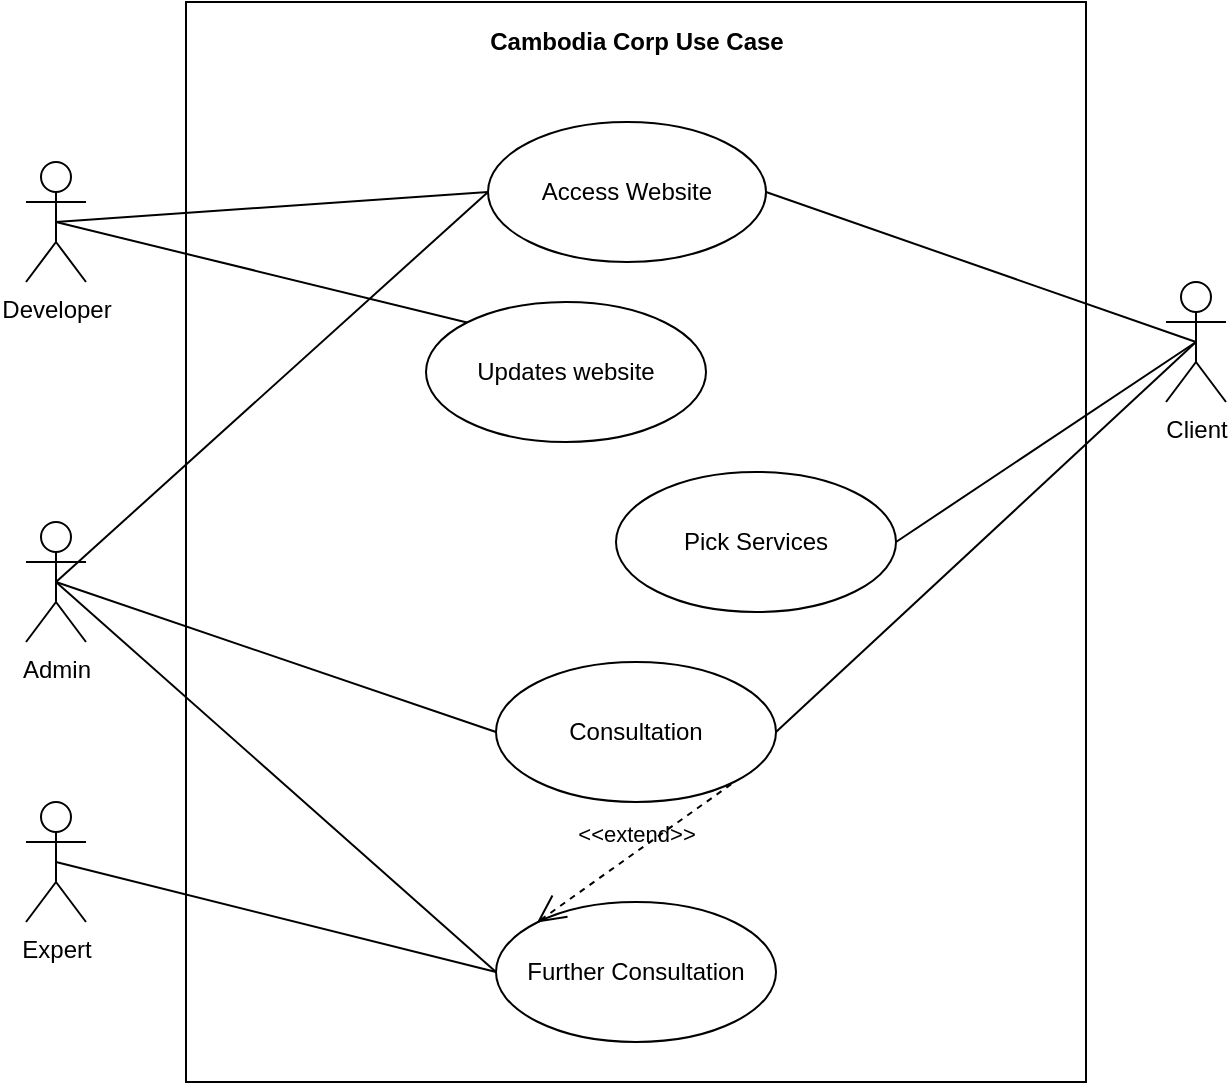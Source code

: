 <mxfile version="15.2.7" type="device"><diagram id="5dBGRnbQctjVHe0ng-PO" name="Page-1"><mxGraphModel dx="1434" dy="746" grid="1" gridSize="10" guides="1" tooltips="1" connect="1" arrows="1" fold="1" page="1" pageScale="1" pageWidth="850" pageHeight="1100" math="0" shadow="0"><root><mxCell id="0"/><mxCell id="1" parent="0"/><mxCell id="aWPchWDdb4jB_JnTZ3My-7" value="" style="rounded=0;whiteSpace=wrap;html=1;" vertex="1" parent="1"><mxGeometry x="210" y="20" width="450" height="540" as="geometry"/></mxCell><mxCell id="aWPchWDdb4jB_JnTZ3My-1" value="Developer" style="shape=umlActor;html=1;verticalLabelPosition=bottom;verticalAlign=top;align=center;" vertex="1" parent="1"><mxGeometry x="130" y="100" width="30" height="60" as="geometry"/></mxCell><mxCell id="aWPchWDdb4jB_JnTZ3My-2" value="Expert" style="shape=umlActor;html=1;verticalLabelPosition=bottom;verticalAlign=top;align=center;" vertex="1" parent="1"><mxGeometry x="130" y="420" width="30" height="60" as="geometry"/></mxCell><mxCell id="aWPchWDdb4jB_JnTZ3My-3" value="Client" style="shape=umlActor;html=1;verticalLabelPosition=bottom;verticalAlign=top;align=center;" vertex="1" parent="1"><mxGeometry x="700" y="160" width="30" height="60" as="geometry"/></mxCell><mxCell id="aWPchWDdb4jB_JnTZ3My-5" value="Access Website" style="ellipse;whiteSpace=wrap;html=1;" vertex="1" parent="1"><mxGeometry x="361" y="80" width="139" height="70" as="geometry"/></mxCell><mxCell id="aWPchWDdb4jB_JnTZ3My-9" value="Consultation" style="ellipse;whiteSpace=wrap;html=1;" vertex="1" parent="1"><mxGeometry x="365" y="350" width="140" height="70" as="geometry"/></mxCell><mxCell id="aWPchWDdb4jB_JnTZ3My-10" value="Pick Services" style="ellipse;whiteSpace=wrap;html=1;" vertex="1" parent="1"><mxGeometry x="425" y="255" width="140" height="70" as="geometry"/></mxCell><mxCell id="aWPchWDdb4jB_JnTZ3My-11" value="Updates website" style="ellipse;whiteSpace=wrap;html=1;" vertex="1" parent="1"><mxGeometry x="330" y="170" width="140" height="70" as="geometry"/></mxCell><mxCell id="aWPchWDdb4jB_JnTZ3My-12" value="" style="edgeStyle=none;html=1;endArrow=none;verticalAlign=bottom;exitX=1;exitY=0.5;exitDx=0;exitDy=0;entryX=0.5;entryY=0.5;entryDx=0;entryDy=0;entryPerimeter=0;" edge="1" parent="1" source="aWPchWDdb4jB_JnTZ3My-5" target="aWPchWDdb4jB_JnTZ3My-3"><mxGeometry width="160" relative="1" as="geometry"><mxPoint x="500" y="310" as="sourcePoint"/><mxPoint x="660" y="310" as="targetPoint"/></mxGeometry></mxCell><mxCell id="aWPchWDdb4jB_JnTZ3My-13" value="" style="edgeStyle=none;html=1;endArrow=none;verticalAlign=bottom;exitX=0.5;exitY=0.5;exitDx=0;exitDy=0;exitPerimeter=0;entryX=0;entryY=0.5;entryDx=0;entryDy=0;" edge="1" parent="1" source="aWPchWDdb4jB_JnTZ3My-1" target="aWPchWDdb4jB_JnTZ3My-5"><mxGeometry width="160" relative="1" as="geometry"><mxPoint x="500" y="310" as="sourcePoint"/><mxPoint x="660" y="310" as="targetPoint"/></mxGeometry></mxCell><mxCell id="aWPchWDdb4jB_JnTZ3My-15" value="" style="edgeStyle=none;html=1;endArrow=none;verticalAlign=bottom;exitX=0.5;exitY=0.5;exitDx=0;exitDy=0;exitPerimeter=0;entryX=0;entryY=0;entryDx=0;entryDy=0;" edge="1" parent="1" source="aWPchWDdb4jB_JnTZ3My-1" target="aWPchWDdb4jB_JnTZ3My-11"><mxGeometry width="160" relative="1" as="geometry"><mxPoint x="190" y="150" as="sourcePoint"/><mxPoint x="350" y="150" as="targetPoint"/></mxGeometry></mxCell><mxCell id="aWPchWDdb4jB_JnTZ3My-16" value="" style="edgeStyle=none;html=1;endArrow=none;verticalAlign=bottom;exitX=1;exitY=0.5;exitDx=0;exitDy=0;entryX=0.5;entryY=0.5;entryDx=0;entryDy=0;entryPerimeter=0;" edge="1" parent="1" source="aWPchWDdb4jB_JnTZ3My-10" target="aWPchWDdb4jB_JnTZ3My-3"><mxGeometry width="160" relative="1" as="geometry"><mxPoint x="500" y="310" as="sourcePoint"/><mxPoint x="660" y="310" as="targetPoint"/></mxGeometry></mxCell><mxCell id="aWPchWDdb4jB_JnTZ3My-20" value="" style="edgeStyle=none;html=1;endArrow=none;verticalAlign=bottom;exitX=0.5;exitY=0.5;exitDx=0;exitDy=0;exitPerimeter=0;entryX=1;entryY=0.5;entryDx=0;entryDy=0;" edge="1" parent="1" source="aWPchWDdb4jB_JnTZ3My-3" target="aWPchWDdb4jB_JnTZ3My-9"><mxGeometry width="160" relative="1" as="geometry"><mxPoint x="500" y="310" as="sourcePoint"/><mxPoint x="660" y="310" as="targetPoint"/></mxGeometry></mxCell><mxCell id="aWPchWDdb4jB_JnTZ3My-21" value="&lt;b&gt;Cambodia Corp Use Case&lt;/b&gt;" style="text;html=1;align=center;verticalAlign=middle;resizable=0;points=[];autosize=1;strokeColor=none;fillColor=none;" vertex="1" parent="1"><mxGeometry x="355" y="30" width="160" height="20" as="geometry"/></mxCell><mxCell id="aWPchWDdb4jB_JnTZ3My-24" value="Admin" style="shape=umlActor;html=1;verticalLabelPosition=bottom;verticalAlign=top;align=center;" vertex="1" parent="1"><mxGeometry x="130" y="280" width="30" height="60" as="geometry"/></mxCell><mxCell id="aWPchWDdb4jB_JnTZ3My-26" value="" style="edgeStyle=none;html=1;endArrow=none;verticalAlign=bottom;exitX=0.5;exitY=0.5;exitDx=0;exitDy=0;exitPerimeter=0;entryX=0;entryY=0.5;entryDx=0;entryDy=0;" edge="1" parent="1" source="aWPchWDdb4jB_JnTZ3My-24" target="aWPchWDdb4jB_JnTZ3My-5"><mxGeometry width="160" relative="1" as="geometry"><mxPoint x="180" y="320" as="sourcePoint"/><mxPoint x="340" y="320" as="targetPoint"/></mxGeometry></mxCell><mxCell id="aWPchWDdb4jB_JnTZ3My-28" value="" style="edgeStyle=none;html=1;endArrow=none;verticalAlign=bottom;exitX=0.5;exitY=0.5;exitDx=0;exitDy=0;exitPerimeter=0;entryX=0;entryY=0.5;entryDx=0;entryDy=0;" edge="1" parent="1" source="aWPchWDdb4jB_JnTZ3My-24" target="aWPchWDdb4jB_JnTZ3My-9"><mxGeometry width="160" relative="1" as="geometry"><mxPoint x="500" y="310" as="sourcePoint"/><mxPoint x="660" y="310" as="targetPoint"/></mxGeometry></mxCell><mxCell id="aWPchWDdb4jB_JnTZ3My-29" value="Further Consultation" style="ellipse;whiteSpace=wrap;html=1;" vertex="1" parent="1"><mxGeometry x="365" y="470" width="140" height="70" as="geometry"/></mxCell><mxCell id="aWPchWDdb4jB_JnTZ3My-31" value="" style="edgeStyle=none;html=1;endArrow=none;verticalAlign=bottom;entryX=0;entryY=0.5;entryDx=0;entryDy=0;exitX=0.5;exitY=0.5;exitDx=0;exitDy=0;exitPerimeter=0;" edge="1" parent="1" source="aWPchWDdb4jB_JnTZ3My-24" target="aWPchWDdb4jB_JnTZ3My-29"><mxGeometry width="160" relative="1" as="geometry"><mxPoint x="150" y="309.29" as="sourcePoint"/><mxPoint x="310" y="309.29" as="targetPoint"/></mxGeometry></mxCell><mxCell id="aWPchWDdb4jB_JnTZ3My-32" value="" style="edgeStyle=none;html=1;endArrow=none;verticalAlign=bottom;exitX=0.5;exitY=0.5;exitDx=0;exitDy=0;exitPerimeter=0;entryX=0;entryY=0.5;entryDx=0;entryDy=0;" edge="1" parent="1" source="aWPchWDdb4jB_JnTZ3My-2" target="aWPchWDdb4jB_JnTZ3My-29"><mxGeometry width="160" relative="1" as="geometry"><mxPoint x="500" y="310" as="sourcePoint"/><mxPoint x="660" y="310" as="targetPoint"/></mxGeometry></mxCell><mxCell id="aWPchWDdb4jB_JnTZ3My-35" value="&amp;lt;&amp;lt;extend&amp;gt;&amp;gt;" style="edgeStyle=none;html=1;startArrow=open;endArrow=none;startSize=12;verticalAlign=bottom;dashed=1;labelBackgroundColor=none;exitX=0;exitY=0;exitDx=0;exitDy=0;entryX=1;entryY=1;entryDx=0;entryDy=0;" edge="1" parent="1" source="aWPchWDdb4jB_JnTZ3My-29" target="aWPchWDdb4jB_JnTZ3My-9"><mxGeometry width="160" relative="1" as="geometry"><mxPoint x="500" y="320" as="sourcePoint"/><mxPoint x="660" y="320" as="targetPoint"/></mxGeometry></mxCell></root></mxGraphModel></diagram></mxfile>